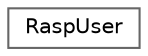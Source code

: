 digraph "Grafische Darstellung der Klassenhierarchie"
{
 // LATEX_PDF_SIZE
  bgcolor="transparent";
  edge [fontname=Helvetica,fontsize=10,labelfontname=Helvetica,labelfontsize=10];
  node [fontname=Helvetica,fontsize=10,shape=box,height=0.2,width=0.4];
  rankdir="LR";
  Node0 [label="RaspUser",height=0.2,width=0.4,color="grey40", fillcolor="white", style="filled",URL="$d7/d06/class_app_1_1_services_1_1_rasp_user.html",tooltip=" "];
}
